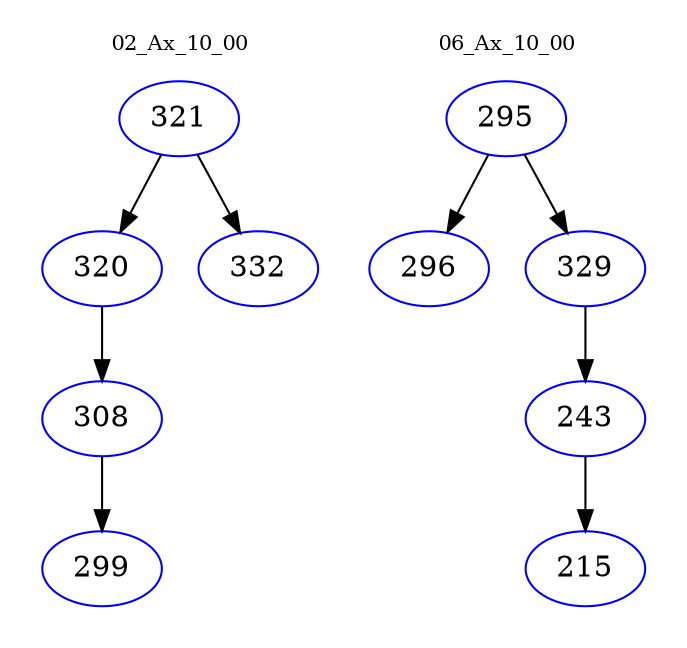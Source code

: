 digraph{
subgraph cluster_0 {
color = white
label = "02_Ax_10_00";
fontsize=10;
T0_321 [label="321", color="blue"]
T0_321 -> T0_320 [color="black"]
T0_320 [label="320", color="blue"]
T0_320 -> T0_308 [color="black"]
T0_308 [label="308", color="blue"]
T0_308 -> T0_299 [color="black"]
T0_299 [label="299", color="blue"]
T0_321 -> T0_332 [color="black"]
T0_332 [label="332", color="blue"]
}
subgraph cluster_1 {
color = white
label = "06_Ax_10_00";
fontsize=10;
T1_295 [label="295", color="blue"]
T1_295 -> T1_296 [color="black"]
T1_296 [label="296", color="blue"]
T1_295 -> T1_329 [color="black"]
T1_329 [label="329", color="blue"]
T1_329 -> T1_243 [color="black"]
T1_243 [label="243", color="blue"]
T1_243 -> T1_215 [color="black"]
T1_215 [label="215", color="blue"]
}
}
